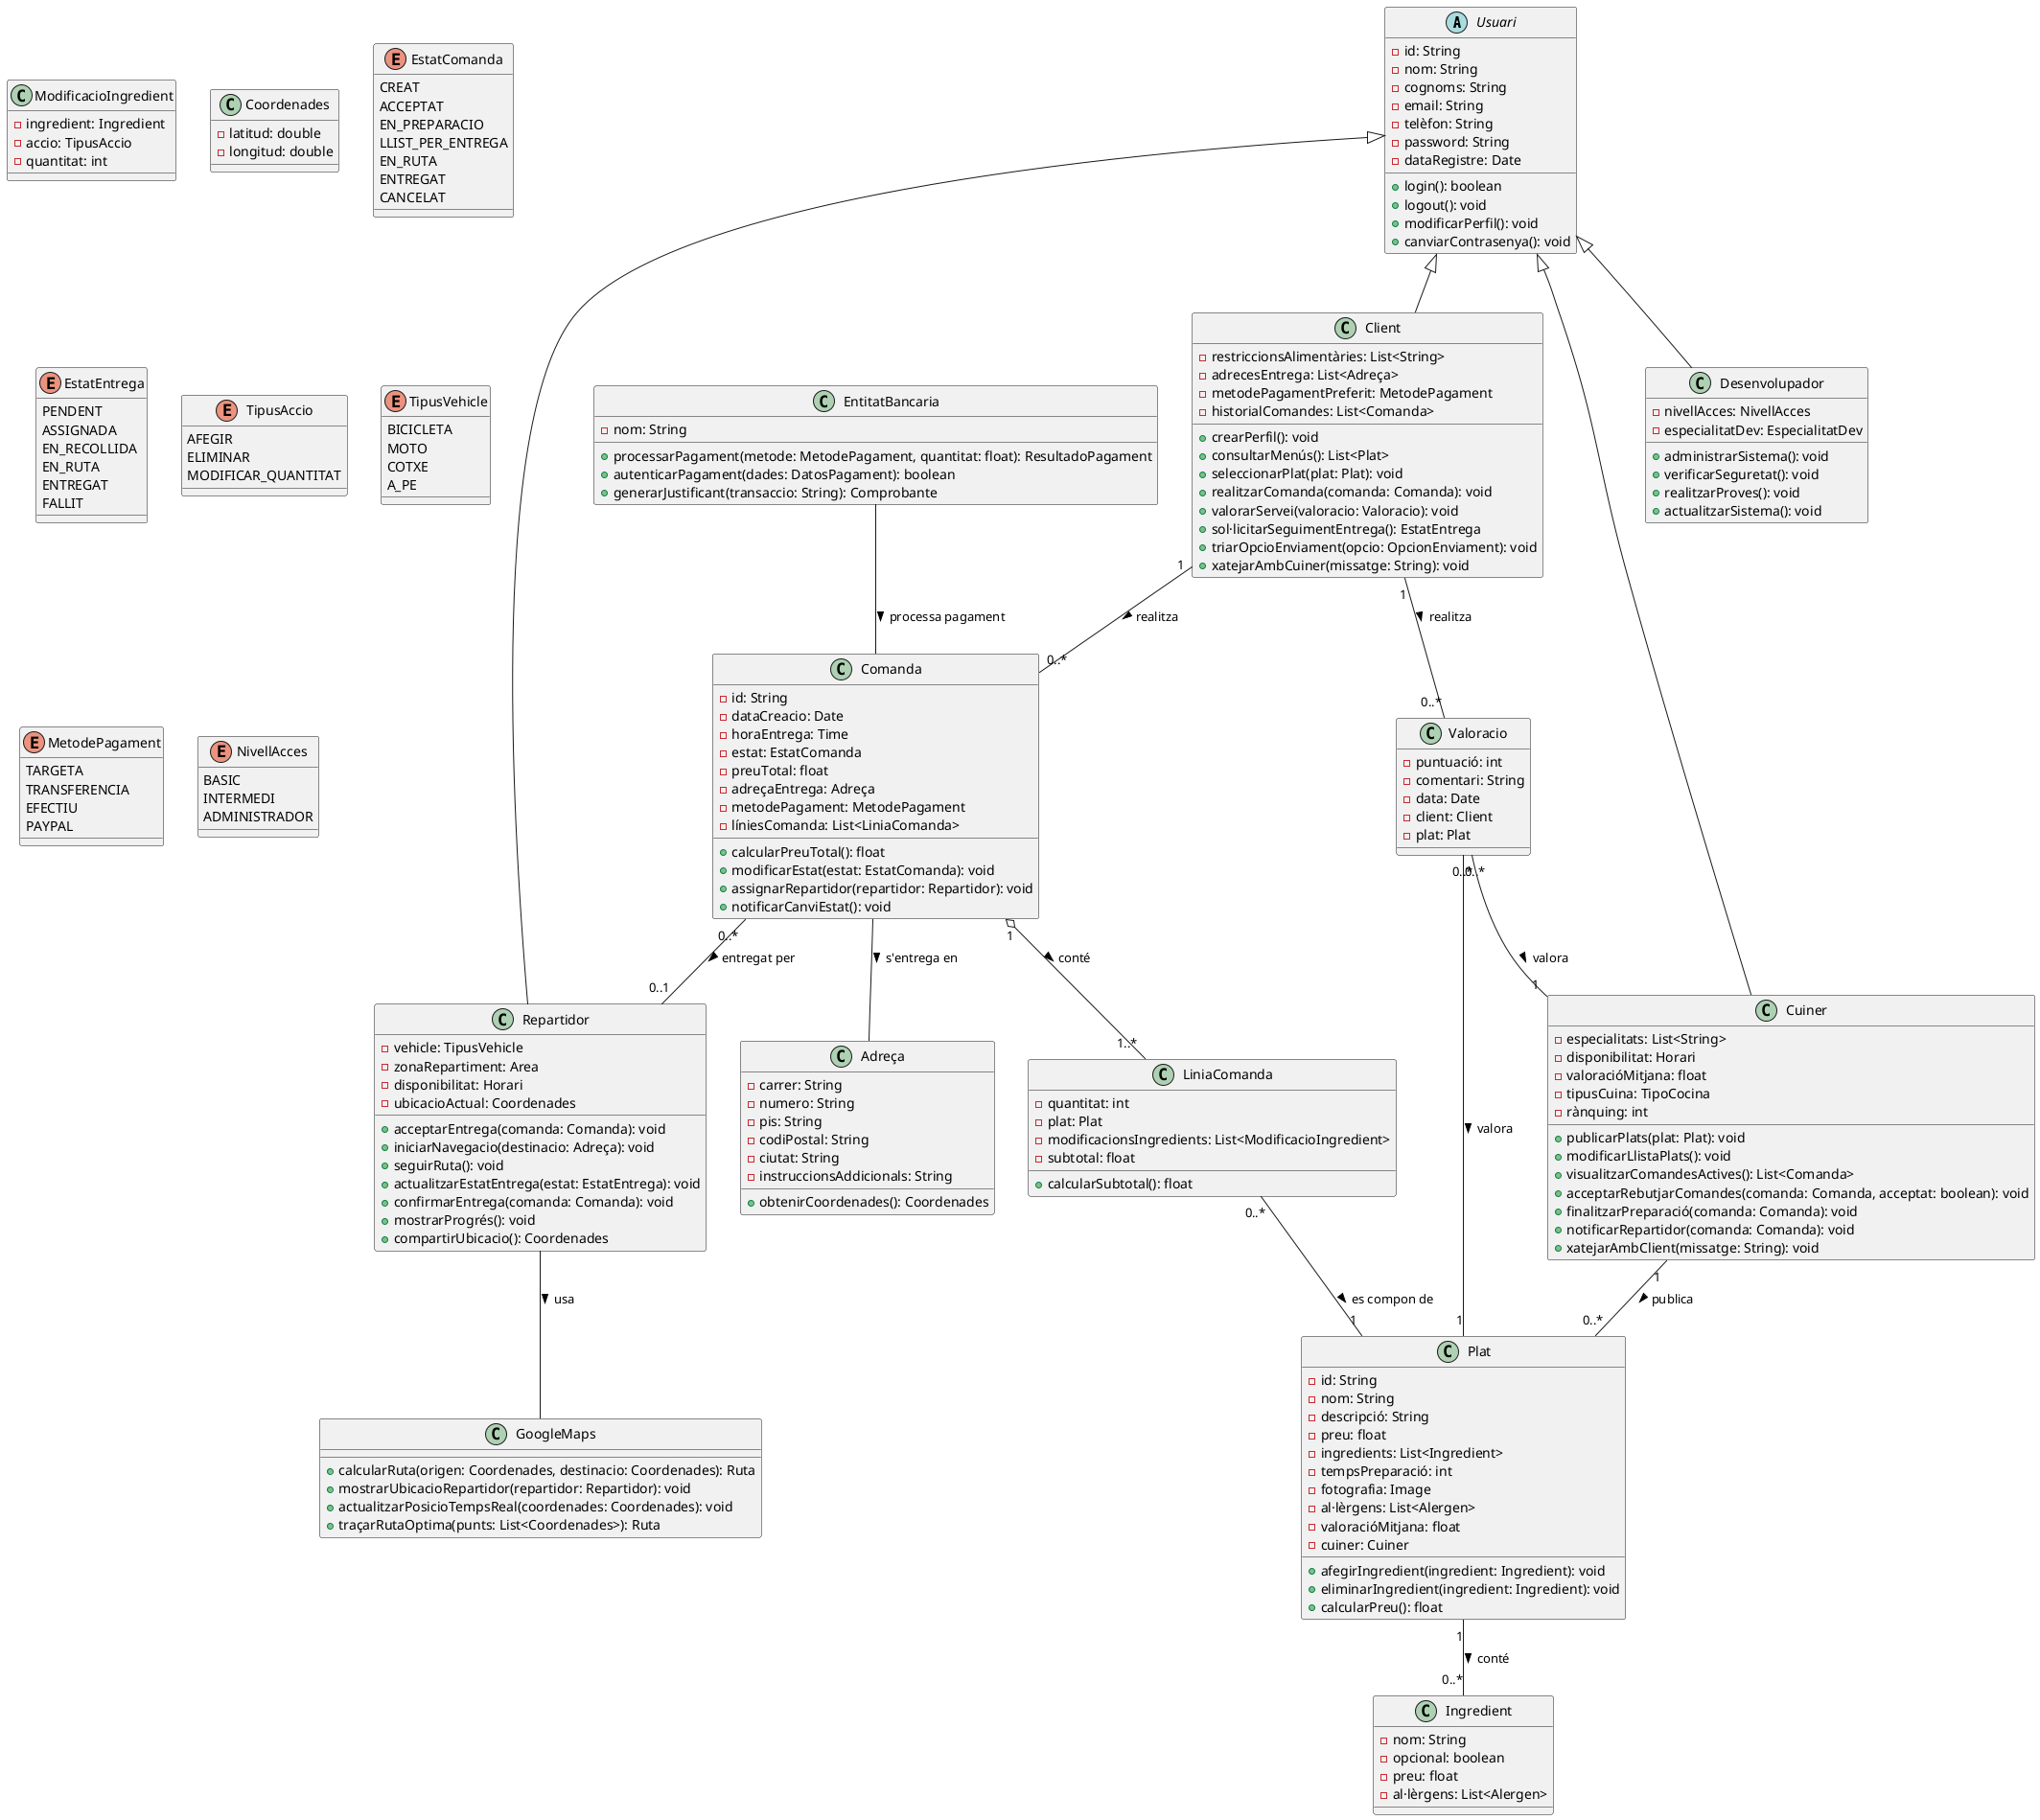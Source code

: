 @startuml

' Definició de la classe abstracta base Usuari
abstract class Usuari {
  -id: String
  -nom: String
  -cognoms: String
  -email: String
  -telèfon: String
  -password: String
  -dataRegistre: Date
  +login(): boolean
  +logout(): void
  +modificarPerfil(): void
  +canviarContrasenya(): void
}

' Subclasses d’Usuari (herència)
class Client extends Usuari {
  -restriccionsAlimentàries: List<String>
  -adrecesEntrega: List<Adreça>
  -metodePagamentPreferit: MetodePagament
  -historialComandes: List<Comanda>
  +crearPerfil(): void
  +consultarMenús(): List<Plat>
  +seleccionarPlat(plat: Plat): void
  +realitzarComanda(comanda: Comanda): void
  +valorarServei(valoracio: Valoracio): void
  +sol·licitarSeguimentEntrega(): EstatEntrega
  +triarOpcioEnviament(opcio: OpcionEnviament): void
  +xatejarAmbCuiner(missatge: String): void
}

class Cuiner extends Usuari {
  -especialitats: List<String>
  -disponibilitat: Horari
  -valoracióMitjana: float
  -tipusCuina: TipoCocina
  -rànquing: int
  +publicarPlats(plat: Plat): void
  +modificarLlistaPlats(): void
  +visualitzarComandesActives(): List<Comanda>
  +acceptarRebutjarComandes(comanda: Comanda, acceptat: boolean): void
  +finalitzarPreparació(comanda: Comanda): void
  +notificarRepartidor(comanda: Comanda): void
  +xatejarAmbClient(missatge: String): void
}

class Repartidor extends Usuari {
  -vehicle: TipusVehicle
  -zonaRepartiment: Area
  -disponibilitat: Horari
  -ubicacioActual: Coordenades
  +acceptarEntrega(comanda: Comanda): void
  +iniciarNavegacio(destinacio: Adreça): void
  +seguirRuta(): void
  +actualitzarEstatEntrega(estat: EstatEntrega): void
  +confirmarEntrega(comanda: Comanda): void
  +mostrarProgrés(): void
  +compartirUbicacio(): Coordenades
}

class Desenvolupador extends Usuari {
  -nivellAcces: NivellAcces
  -especialitatDev: EspecialitatDev
  +administrarSistema(): void
  +verificarSeguretat(): void
  +realitzarProves(): void
  +actualitzarSistema(): void
}

' Classes principals del sistema
class Comanda {
  -id: String
  -dataCreacio: Date
  -horaEntrega: Time
  -estat: EstatComanda
  -preuTotal: float
  -adreçaEntrega: Adreça
  -metodePagament: MetodePagament
  -líniesComanda: List<LiniaComanda>
  +calcularPreuTotal(): float
  +modificarEstat(estat: EstatComanda): void
  +assignarRepartidor(repartidor: Repartidor): void
  +notificarCanviEstat(): void
}

class LiniaComanda {
  -quantitat: int
  -plat: Plat
  -modificacionsIngredients: List<ModificacioIngredient>
  -subtotal: float
  +calcularSubtotal(): float
}

class Plat {
  -id: String
  -nom: String
  -descripció: String
  -preu: float
  -ingredients: List<Ingredient>
  -tempsPreparació: int
  -fotografia: Image
  -al·lèrgens: List<Alergen>
  -valoracióMitjana: float
  -cuiner: Cuiner
  +afegirIngredient(ingredient: Ingredient): void
  +eliminarIngredient(ingredient: Ingredient): void
  +calcularPreu(): float
}

class Ingredient {
  -nom: String
  -opcional: boolean
  -preu: float
  -al·lèrgens: List<Alergen>
}

class ModificacioIngredient {
  -ingredient: Ingredient
  -accio: TipusAccio
  -quantitat: int
}

class Valoracio {
  -puntuació: int
  -comentari: String
  -data: Date
  -client: Client
  -plat: Plat
}

class Adreça {
  -carrer: String
  -numero: String
  -pis: String
  -codiPostal: String
  -ciutat: String
  -instruccionsAddicionals: String
  +obtenirCoordenades(): Coordenades
}

class Coordenades {
  -latitud: double
  -longitud: double
}

class EntitatBancaria {
  -nom: String
  +processarPagament(metode: MetodePagament, quantitat: float): ResultadoPagament
  +autenticarPagament(dades: DatosPagament): boolean
  +generarJustificant(transaccio: String): Comprobante
}

class GoogleMaps {
  +calcularRuta(origen: Coordenades, destinacio: Coordenades): Ruta
  +mostrarUbicacioRepartidor(repartidor: Repartidor): void
  +actualitzarPosicioTempsReal(coordenades: Coordenades): void
  +traçarRutaOptima(punts: List<Coordenades>): Ruta
}

' Enumeracions
enum EstatComanda {
  CREAT
  ACCEPTAT
  EN_PREPARACIO
  LLIST_PER_ENTREGA
  EN_RUTA
  ENTREGAT
  CANCELAT
}

enum EstatEntrega {
  PENDENT
  ASSIGNADA
  EN_RECOLLIDA
  EN_RUTA
  ENTREGAT
  FALLIT
}

enum TipusAccio {
  AFEGIR
  ELIMINAR
  MODIFICAR_QUANTITAT
}

enum TipusVehicle {
  BICICLETA
  MOTO
  COTXE
  A_PE
}

enum MetodePagament {
  TARGETA
  TRANSFERENCIA
  EFECTIU
  PAYPAL
}

enum NivellAcces {
  BASIC
  INTERMEDI
  ADMINISTRADOR
}

' Relacions entre classes
Client "1" -- "0..*" Comanda: realitza >
Cuiner "1" -- "0..*" Plat: publica >
Comanda "1" o-- "1..*" LiniaComanda: conté >
LiniaComanda "0..*" -- "1" Plat: es compon de >
Comanda "0..*" -- "0..1" Repartidor: entregat per >
Client "1" -- "0..*" Valoracio: realitza >
Valoracio "0..*" -- "1" Plat: valora >
Valoracio "0..*" -- "1" Cuiner: valora >
EntitatBancaria -- Comanda: processa pagament >
Repartidor -- GoogleMaps: usa >
Plat "1" -- "0..*" Ingredient: conté >
Comanda -- Adreça: s'entrega en >

@enduml
